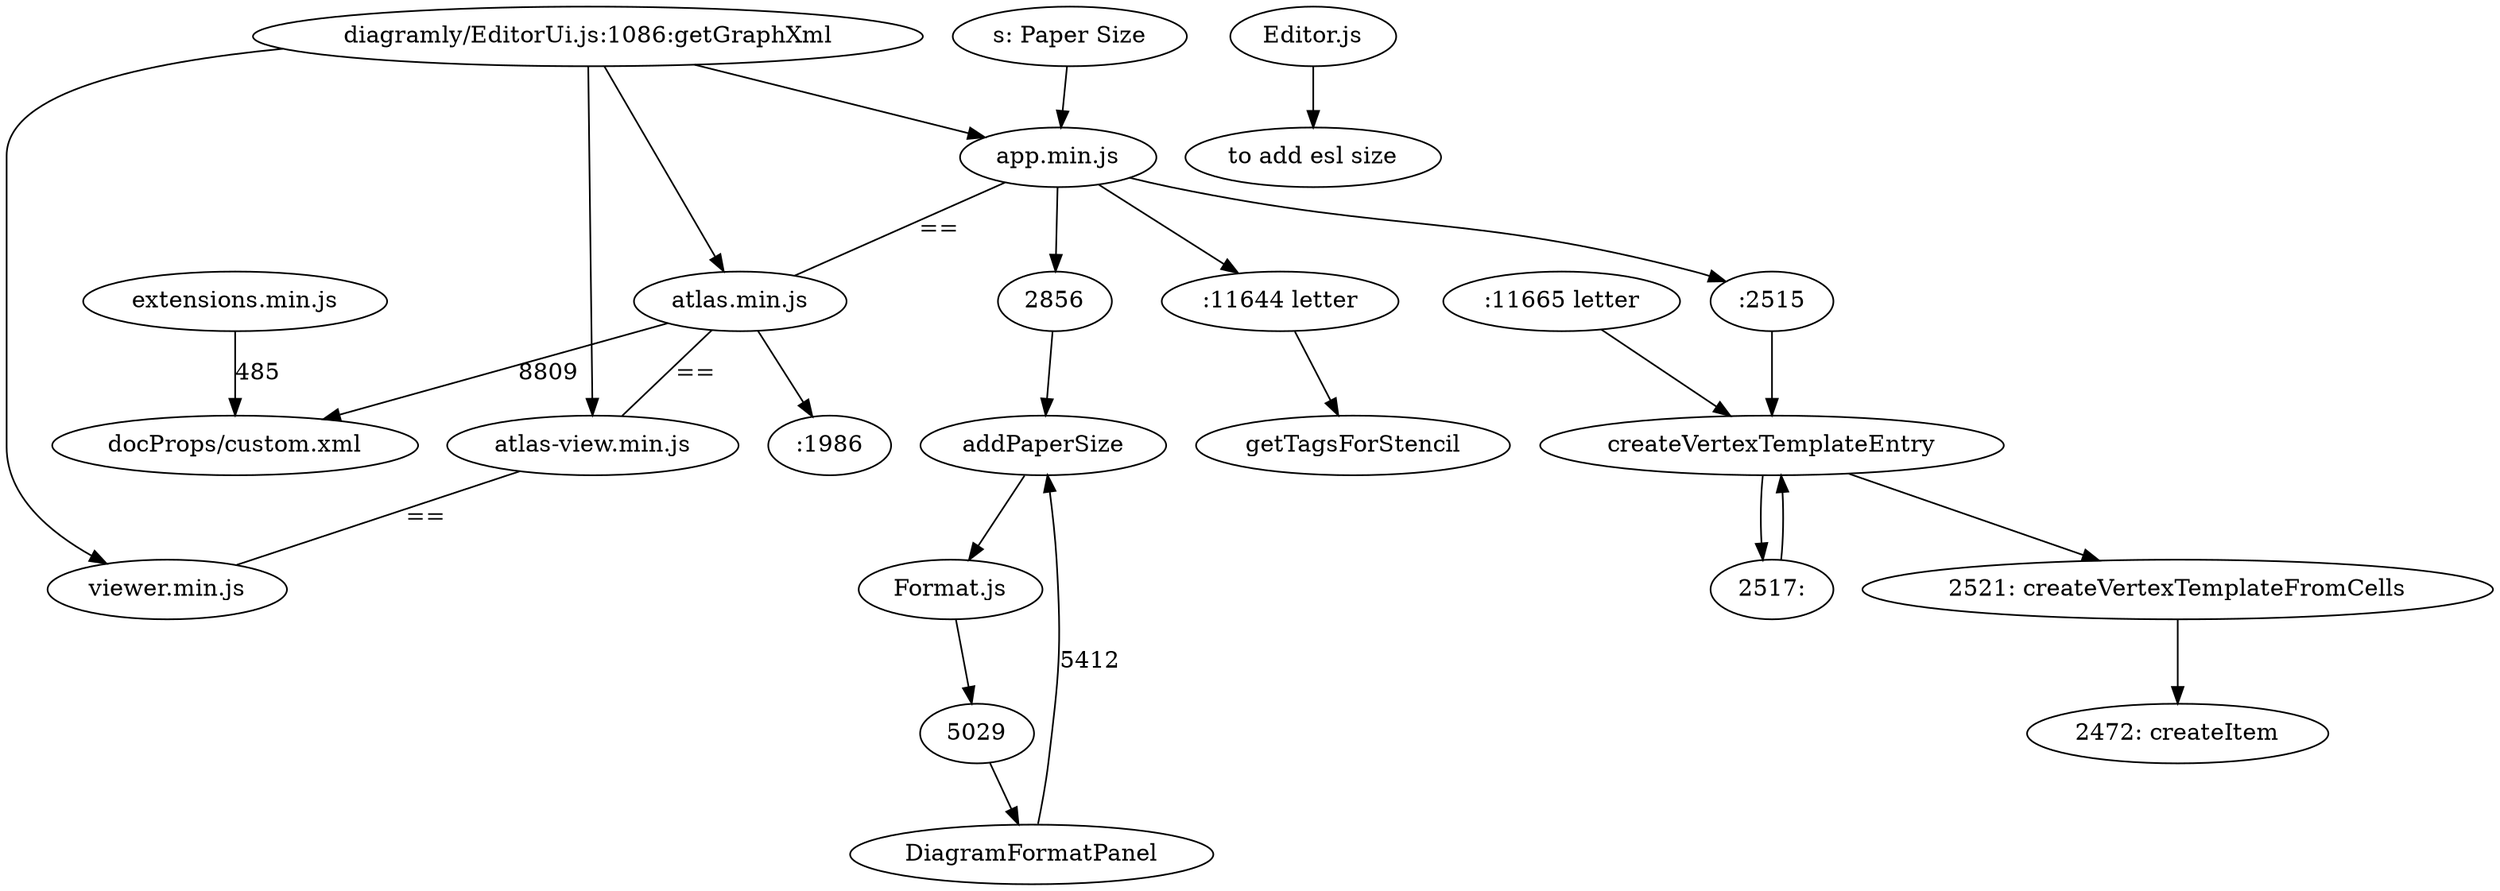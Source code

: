 digraph first2{
"diagramly/EditorUi.js:1086:getGraphXml" -> "app.min.js";
"diagramly/EditorUi.js:1086:getGraphXml" -> "atlas.min.js" -> ":1986";
"app.min.js" -> ":11644 letter" -> "getTagsForStencil";
":11665 letter" -> "createVertexTemplateEntry";
"app.min.js" -> ":2515" -> "createVertexTemplateEntry" -> "2517:" -> "createVertexTemplateEntry" -> "2521: createVertexTemplateFromCells" -> "2472: createItem";
//"app.min.js" -> ":2031" -> "A1 (594 mm x 841 mm)";
//"atlas.min.js" -> ":2032" -> "A1 (594 mm x 841 mm)";
"diagramly/EditorUi.js:1086:getGraphXml" -> "atlas-view.min.js";
"diagramly/EditorUi.js:1086:getGraphXml" -> "viewer.min.js";

"app.min.js" -> "atlas.min.js" -> "atlas-view.min.js" -> "viewer.min.js" [label
    = "==", arrowhead="none" ];

"s: Paper Size" -> "app.min.js" -> "2856" -> "addPaperSize";
"addPaperSize" -> "Format.js" -> "5029" -> "DiagramFormatPanel";
"DiagramFormatPanel" -> "addPaperSize" [label= "5412" ];
"atlas.min.js"  -> "docProps/custom.xml" [label = "8809" ];
"extensions.min.js" -> "docProps/custom.xml" [label = "485"]; 
"Editor.js" -> "to add esl size";




}
